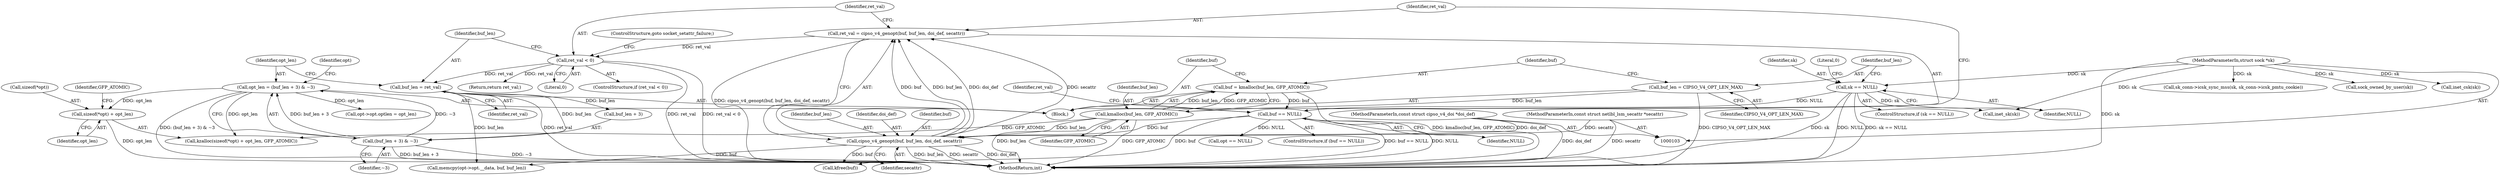 digraph "0_linux_f6d8bd051c391c1c0458a30b2a7abcd939329259_10@API" {
"1000175" [label="(Call,sizeof(*opt) + opt_len)"];
"1000165" [label="(Call,opt_len = (buf_len + 3) & ~3)"];
"1000167" [label="(Call,(buf_len + 3) & ~3)"];
"1000162" [label="(Call,buf_len = ret_val)"];
"1000158" [label="(Call,ret_val < 0)"];
"1000150" [label="(Call,ret_val = cipso_v4_genopt(buf, buf_len, doi_def, secattr))"];
"1000152" [label="(Call,cipso_v4_genopt(buf, buf_len, doi_def, secattr))"];
"1000141" [label="(Call,buf == NULL)"];
"1000135" [label="(Call,buf = kmalloc(buf_len, GFP_ATOMIC))"];
"1000137" [label="(Call,kmalloc(buf_len, GFP_ATOMIC))"];
"1000132" [label="(Call,buf_len = CIPSO_V4_OPT_LEN_MAX)"];
"1000127" [label="(Call,sk == NULL)"];
"1000104" [label="(MethodParameterIn,struct sock *sk)"];
"1000105" [label="(MethodParameterIn,const struct cipso_v4_doi *doi_def)"];
"1000106" [label="(MethodParameterIn,const struct netlbl_lsm_secattr *secattr)"];
"1000168" [label="(Call,buf_len + 3)"];
"1000154" [label="(Identifier,buf_len)"];
"1000135" [label="(Call,buf = kmalloc(buf_len, GFP_ATOMIC))"];
"1000142" [label="(Identifier,buf)"];
"1000128" [label="(Identifier,sk)"];
"1000287" [label="(MethodReturn,int)"];
"1000260" [label="(Call,sk_conn->icsk_sync_mss(sk, sk_conn->icsk_pmtu_cookie))"];
"1000138" [label="(Identifier,buf_len)"];
"1000175" [label="(Call,sizeof(*opt) + opt_len)"];
"1000176" [label="(Call,sizeof(*opt))"];
"1000182" [label="(Call,opt == NULL)"];
"1000163" [label="(Identifier,buf_len)"];
"1000229" [label="(Call,sock_owned_by_user(sk))"];
"1000155" [label="(Identifier,doi_def)"];
"1000179" [label="(Identifier,opt_len)"];
"1000139" [label="(Identifier,GFP_ATOMIC)"];
"1000174" [label="(Call,kzalloc(sizeof(*opt) + opt_len, GFP_ATOMIC))"];
"1000171" [label="(Identifier,~3)"];
"1000166" [label="(Identifier,opt_len)"];
"1000152" [label="(Call,cipso_v4_genopt(buf, buf_len, doi_def, secattr))"];
"1000159" [label="(Identifier,ret_val)"];
"1000140" [label="(ControlStructure,if (buf == NULL))"];
"1000162" [label="(Call,buf_len = ret_val)"];
"1000180" [label="(Identifier,GFP_ATOMIC)"];
"1000161" [label="(ControlStructure,goto socket_setattr_failure;)"];
"1000151" [label="(Identifier,ret_val)"];
"1000285" [label="(Return,return ret_val;)"];
"1000131" [label="(Literal,0)"];
"1000281" [label="(Call,kfree(buf))"];
"1000104" [label="(MethodParameterIn,struct sock *sk)"];
"1000153" [label="(Identifier,buf)"];
"1000143" [label="(Identifier,NULL)"];
"1000107" [label="(Block,)"];
"1000160" [label="(Literal,0)"];
"1000150" [label="(Call,ret_val = cipso_v4_genopt(buf, buf_len, doi_def, secattr))"];
"1000164" [label="(Identifier,ret_val)"];
"1000173" [label="(Identifier,opt)"];
"1000137" [label="(Call,kmalloc(buf_len, GFP_ATOMIC))"];
"1000238" [label="(Call,inet_csk(sk))"];
"1000127" [label="(Call,sk == NULL)"];
"1000132" [label="(Call,buf_len = CIPSO_V4_OPT_LEN_MAX)"];
"1000165" [label="(Call,opt_len = (buf_len + 3) & ~3)"];
"1000221" [label="(Call,inet_sk(sk))"];
"1000199" [label="(Call,opt->opt.optlen = opt_len)"];
"1000146" [label="(Identifier,ret_val)"];
"1000141" [label="(Call,buf == NULL)"];
"1000156" [label="(Identifier,secattr)"];
"1000106" [label="(MethodParameterIn,const struct netlbl_lsm_secattr *secattr)"];
"1000105" [label="(MethodParameterIn,const struct cipso_v4_doi *doi_def)"];
"1000158" [label="(Call,ret_val < 0)"];
"1000133" [label="(Identifier,buf_len)"];
"1000191" [label="(Call,memcpy(opt->opt.__data, buf, buf_len))"];
"1000136" [label="(Identifier,buf)"];
"1000126" [label="(ControlStructure,if (sk == NULL))"];
"1000167" [label="(Call,(buf_len + 3) & ~3)"];
"1000157" [label="(ControlStructure,if (ret_val < 0))"];
"1000134" [label="(Identifier,CIPSO_V4_OPT_LEN_MAX)"];
"1000129" [label="(Identifier,NULL)"];
"1000175" -> "1000174"  [label="AST: "];
"1000175" -> "1000179"  [label="CFG: "];
"1000176" -> "1000175"  [label="AST: "];
"1000179" -> "1000175"  [label="AST: "];
"1000180" -> "1000175"  [label="CFG: "];
"1000175" -> "1000287"  [label="DDG: opt_len"];
"1000165" -> "1000175"  [label="DDG: opt_len"];
"1000165" -> "1000107"  [label="AST: "];
"1000165" -> "1000167"  [label="CFG: "];
"1000166" -> "1000165"  [label="AST: "];
"1000167" -> "1000165"  [label="AST: "];
"1000173" -> "1000165"  [label="CFG: "];
"1000165" -> "1000287"  [label="DDG: (buf_len + 3) & ~3"];
"1000167" -> "1000165"  [label="DDG: buf_len + 3"];
"1000167" -> "1000165"  [label="DDG: ~3"];
"1000165" -> "1000174"  [label="DDG: opt_len"];
"1000165" -> "1000199"  [label="DDG: opt_len"];
"1000167" -> "1000171"  [label="CFG: "];
"1000168" -> "1000167"  [label="AST: "];
"1000171" -> "1000167"  [label="AST: "];
"1000167" -> "1000287"  [label="DDG: buf_len + 3"];
"1000167" -> "1000287"  [label="DDG: ~3"];
"1000162" -> "1000167"  [label="DDG: buf_len"];
"1000162" -> "1000107"  [label="AST: "];
"1000162" -> "1000164"  [label="CFG: "];
"1000163" -> "1000162"  [label="AST: "];
"1000164" -> "1000162"  [label="AST: "];
"1000166" -> "1000162"  [label="CFG: "];
"1000162" -> "1000287"  [label="DDG: ret_val"];
"1000158" -> "1000162"  [label="DDG: ret_val"];
"1000162" -> "1000168"  [label="DDG: buf_len"];
"1000162" -> "1000191"  [label="DDG: buf_len"];
"1000158" -> "1000157"  [label="AST: "];
"1000158" -> "1000160"  [label="CFG: "];
"1000159" -> "1000158"  [label="AST: "];
"1000160" -> "1000158"  [label="AST: "];
"1000161" -> "1000158"  [label="CFG: "];
"1000163" -> "1000158"  [label="CFG: "];
"1000158" -> "1000287"  [label="DDG: ret_val"];
"1000158" -> "1000287"  [label="DDG: ret_val < 0"];
"1000150" -> "1000158"  [label="DDG: ret_val"];
"1000158" -> "1000285"  [label="DDG: ret_val"];
"1000150" -> "1000107"  [label="AST: "];
"1000150" -> "1000152"  [label="CFG: "];
"1000151" -> "1000150"  [label="AST: "];
"1000152" -> "1000150"  [label="AST: "];
"1000159" -> "1000150"  [label="CFG: "];
"1000150" -> "1000287"  [label="DDG: cipso_v4_genopt(buf, buf_len, doi_def, secattr)"];
"1000152" -> "1000150"  [label="DDG: buf"];
"1000152" -> "1000150"  [label="DDG: buf_len"];
"1000152" -> "1000150"  [label="DDG: doi_def"];
"1000152" -> "1000150"  [label="DDG: secattr"];
"1000152" -> "1000156"  [label="CFG: "];
"1000153" -> "1000152"  [label="AST: "];
"1000154" -> "1000152"  [label="AST: "];
"1000155" -> "1000152"  [label="AST: "];
"1000156" -> "1000152"  [label="AST: "];
"1000152" -> "1000287"  [label="DDG: doi_def"];
"1000152" -> "1000287"  [label="DDG: buf_len"];
"1000152" -> "1000287"  [label="DDG: secattr"];
"1000141" -> "1000152"  [label="DDG: buf"];
"1000137" -> "1000152"  [label="DDG: buf_len"];
"1000105" -> "1000152"  [label="DDG: doi_def"];
"1000106" -> "1000152"  [label="DDG: secattr"];
"1000152" -> "1000191"  [label="DDG: buf"];
"1000152" -> "1000281"  [label="DDG: buf"];
"1000141" -> "1000140"  [label="AST: "];
"1000141" -> "1000143"  [label="CFG: "];
"1000142" -> "1000141"  [label="AST: "];
"1000143" -> "1000141"  [label="AST: "];
"1000146" -> "1000141"  [label="CFG: "];
"1000151" -> "1000141"  [label="CFG: "];
"1000141" -> "1000287"  [label="DDG: buf == NULL"];
"1000141" -> "1000287"  [label="DDG: NULL"];
"1000135" -> "1000141"  [label="DDG: buf"];
"1000127" -> "1000141"  [label="DDG: NULL"];
"1000141" -> "1000182"  [label="DDG: NULL"];
"1000141" -> "1000281"  [label="DDG: buf"];
"1000135" -> "1000107"  [label="AST: "];
"1000135" -> "1000137"  [label="CFG: "];
"1000136" -> "1000135"  [label="AST: "];
"1000137" -> "1000135"  [label="AST: "];
"1000142" -> "1000135"  [label="CFG: "];
"1000135" -> "1000287"  [label="DDG: kmalloc(buf_len, GFP_ATOMIC)"];
"1000137" -> "1000135"  [label="DDG: buf_len"];
"1000137" -> "1000135"  [label="DDG: GFP_ATOMIC"];
"1000137" -> "1000139"  [label="CFG: "];
"1000138" -> "1000137"  [label="AST: "];
"1000139" -> "1000137"  [label="AST: "];
"1000137" -> "1000287"  [label="DDG: GFP_ATOMIC"];
"1000137" -> "1000287"  [label="DDG: buf_len"];
"1000132" -> "1000137"  [label="DDG: buf_len"];
"1000137" -> "1000174"  [label="DDG: GFP_ATOMIC"];
"1000132" -> "1000107"  [label="AST: "];
"1000132" -> "1000134"  [label="CFG: "];
"1000133" -> "1000132"  [label="AST: "];
"1000134" -> "1000132"  [label="AST: "];
"1000136" -> "1000132"  [label="CFG: "];
"1000132" -> "1000287"  [label="DDG: CIPSO_V4_OPT_LEN_MAX"];
"1000127" -> "1000126"  [label="AST: "];
"1000127" -> "1000129"  [label="CFG: "];
"1000128" -> "1000127"  [label="AST: "];
"1000129" -> "1000127"  [label="AST: "];
"1000131" -> "1000127"  [label="CFG: "];
"1000133" -> "1000127"  [label="CFG: "];
"1000127" -> "1000287"  [label="DDG: NULL"];
"1000127" -> "1000287"  [label="DDG: sk == NULL"];
"1000127" -> "1000287"  [label="DDG: sk"];
"1000104" -> "1000127"  [label="DDG: sk"];
"1000127" -> "1000221"  [label="DDG: sk"];
"1000104" -> "1000103"  [label="AST: "];
"1000104" -> "1000287"  [label="DDG: sk"];
"1000104" -> "1000221"  [label="DDG: sk"];
"1000104" -> "1000229"  [label="DDG: sk"];
"1000104" -> "1000238"  [label="DDG: sk"];
"1000104" -> "1000260"  [label="DDG: sk"];
"1000105" -> "1000103"  [label="AST: "];
"1000105" -> "1000287"  [label="DDG: doi_def"];
"1000106" -> "1000103"  [label="AST: "];
"1000106" -> "1000287"  [label="DDG: secattr"];
}
